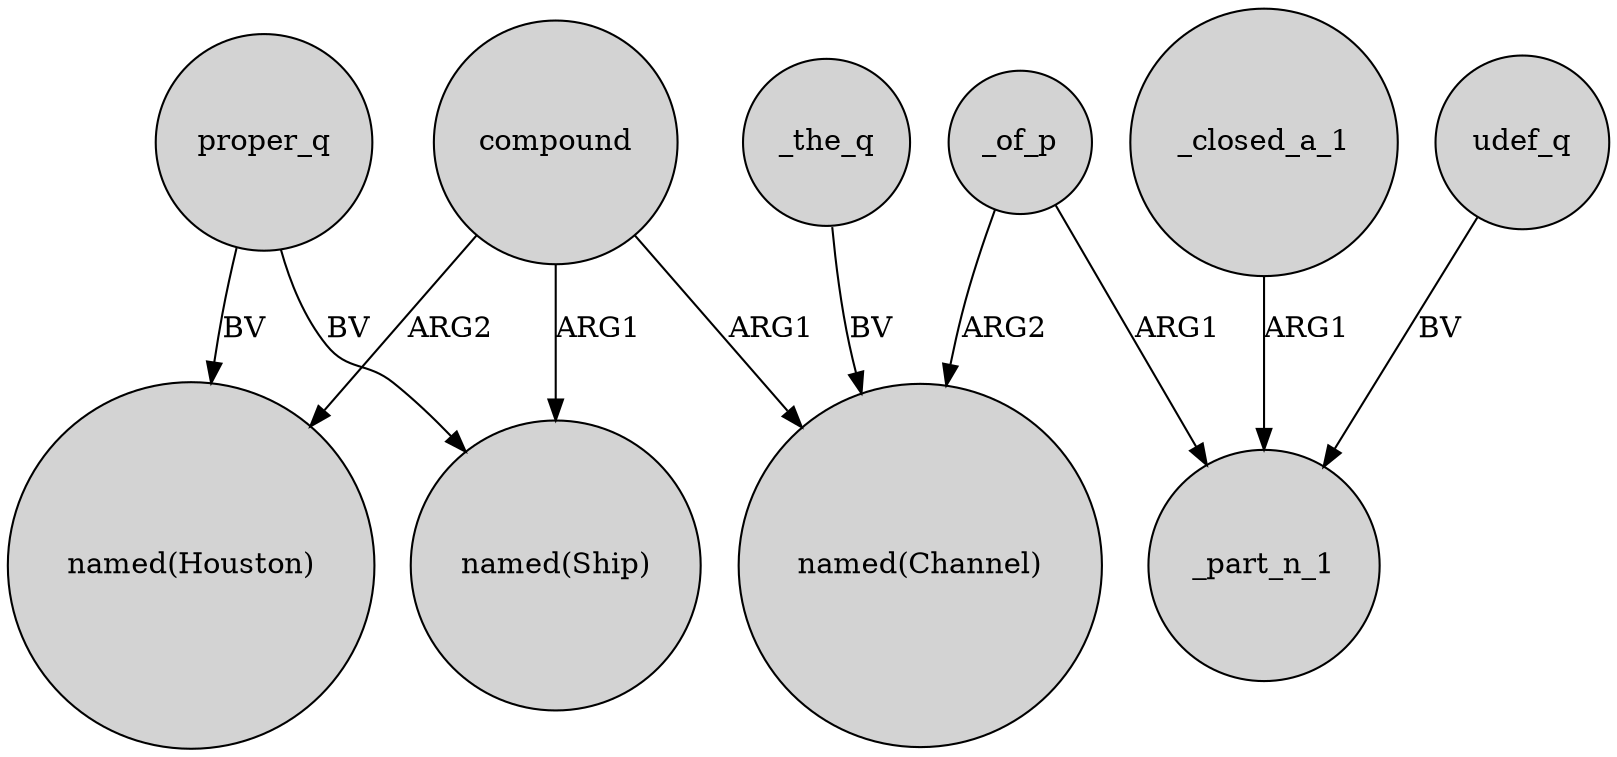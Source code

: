 digraph {
	node [shape=circle style=filled]
	proper_q -> "named(Ship)" [label=BV]
	proper_q -> "named(Houston)" [label=BV]
	_closed_a_1 -> _part_n_1 [label=ARG1]
	_the_q -> "named(Channel)" [label=BV]
	compound -> "named(Ship)" [label=ARG1]
	_of_p -> _part_n_1 [label=ARG1]
	_of_p -> "named(Channel)" [label=ARG2]
	compound -> "named(Channel)" [label=ARG1]
	compound -> "named(Houston)" [label=ARG2]
	udef_q -> _part_n_1 [label=BV]
}
